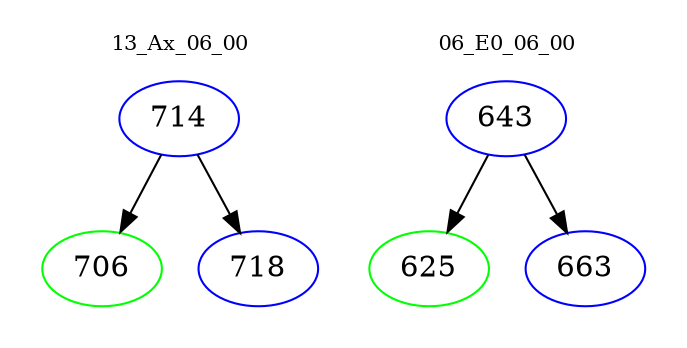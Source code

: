 digraph{
subgraph cluster_0 {
color = white
label = "13_Ax_06_00";
fontsize=10;
T0_714 [label="714", color="blue"]
T0_714 -> T0_706 [color="black"]
T0_706 [label="706", color="green"]
T0_714 -> T0_718 [color="black"]
T0_718 [label="718", color="blue"]
}
subgraph cluster_1 {
color = white
label = "06_E0_06_00";
fontsize=10;
T1_643 [label="643", color="blue"]
T1_643 -> T1_625 [color="black"]
T1_625 [label="625", color="green"]
T1_643 -> T1_663 [color="black"]
T1_663 [label="663", color="blue"]
}
}
